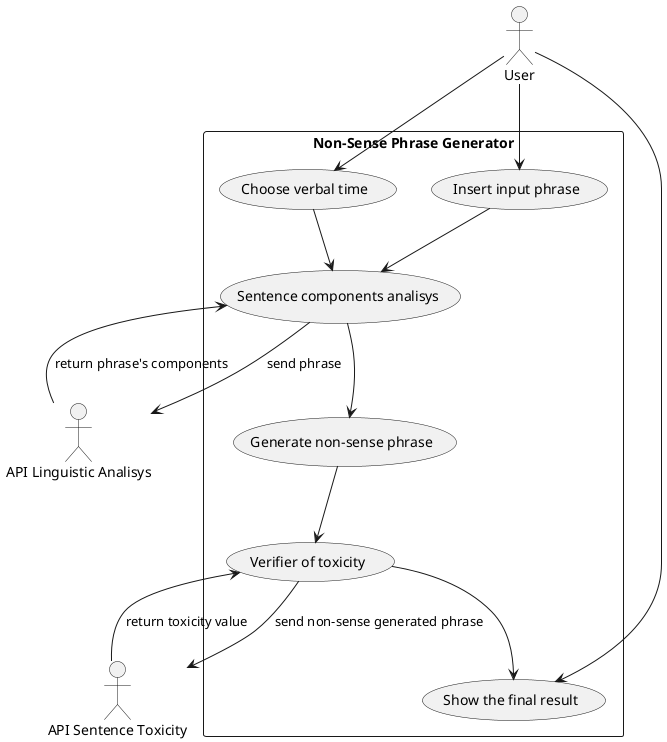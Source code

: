 @startuml N-S G

actor "User" as User
actor "API Linguistic Analisys" as AnLingAPI
actor "API Sentence Toxicity" as ToxicAPI

rectangle "Non-Sense Phrase Generator" {

(Choose verbal time) as verbaltense
    (Insert input phrase) as Input
    (Sentence components analisys) as Analisys
    (Generate non-sense phrase) as Generate
    (Verifier of toxicity) as Verifing
    (Show the final result) as Show

}

User --> Input
User --> verbaltense
verbaltense --> Analisys
Input --> Analisys
Analisys --> AnLingAPI : send phrase
AnLingAPI --> Analisys : return phrase's components
Analisys --> Generate
Generate --> Verifing
Verifing --> ToxicAPI : send non-sense generated phrase
ToxicAPI --> Verifing : return toxicity value
Verifing --> Show
User --> Show


@enduml
